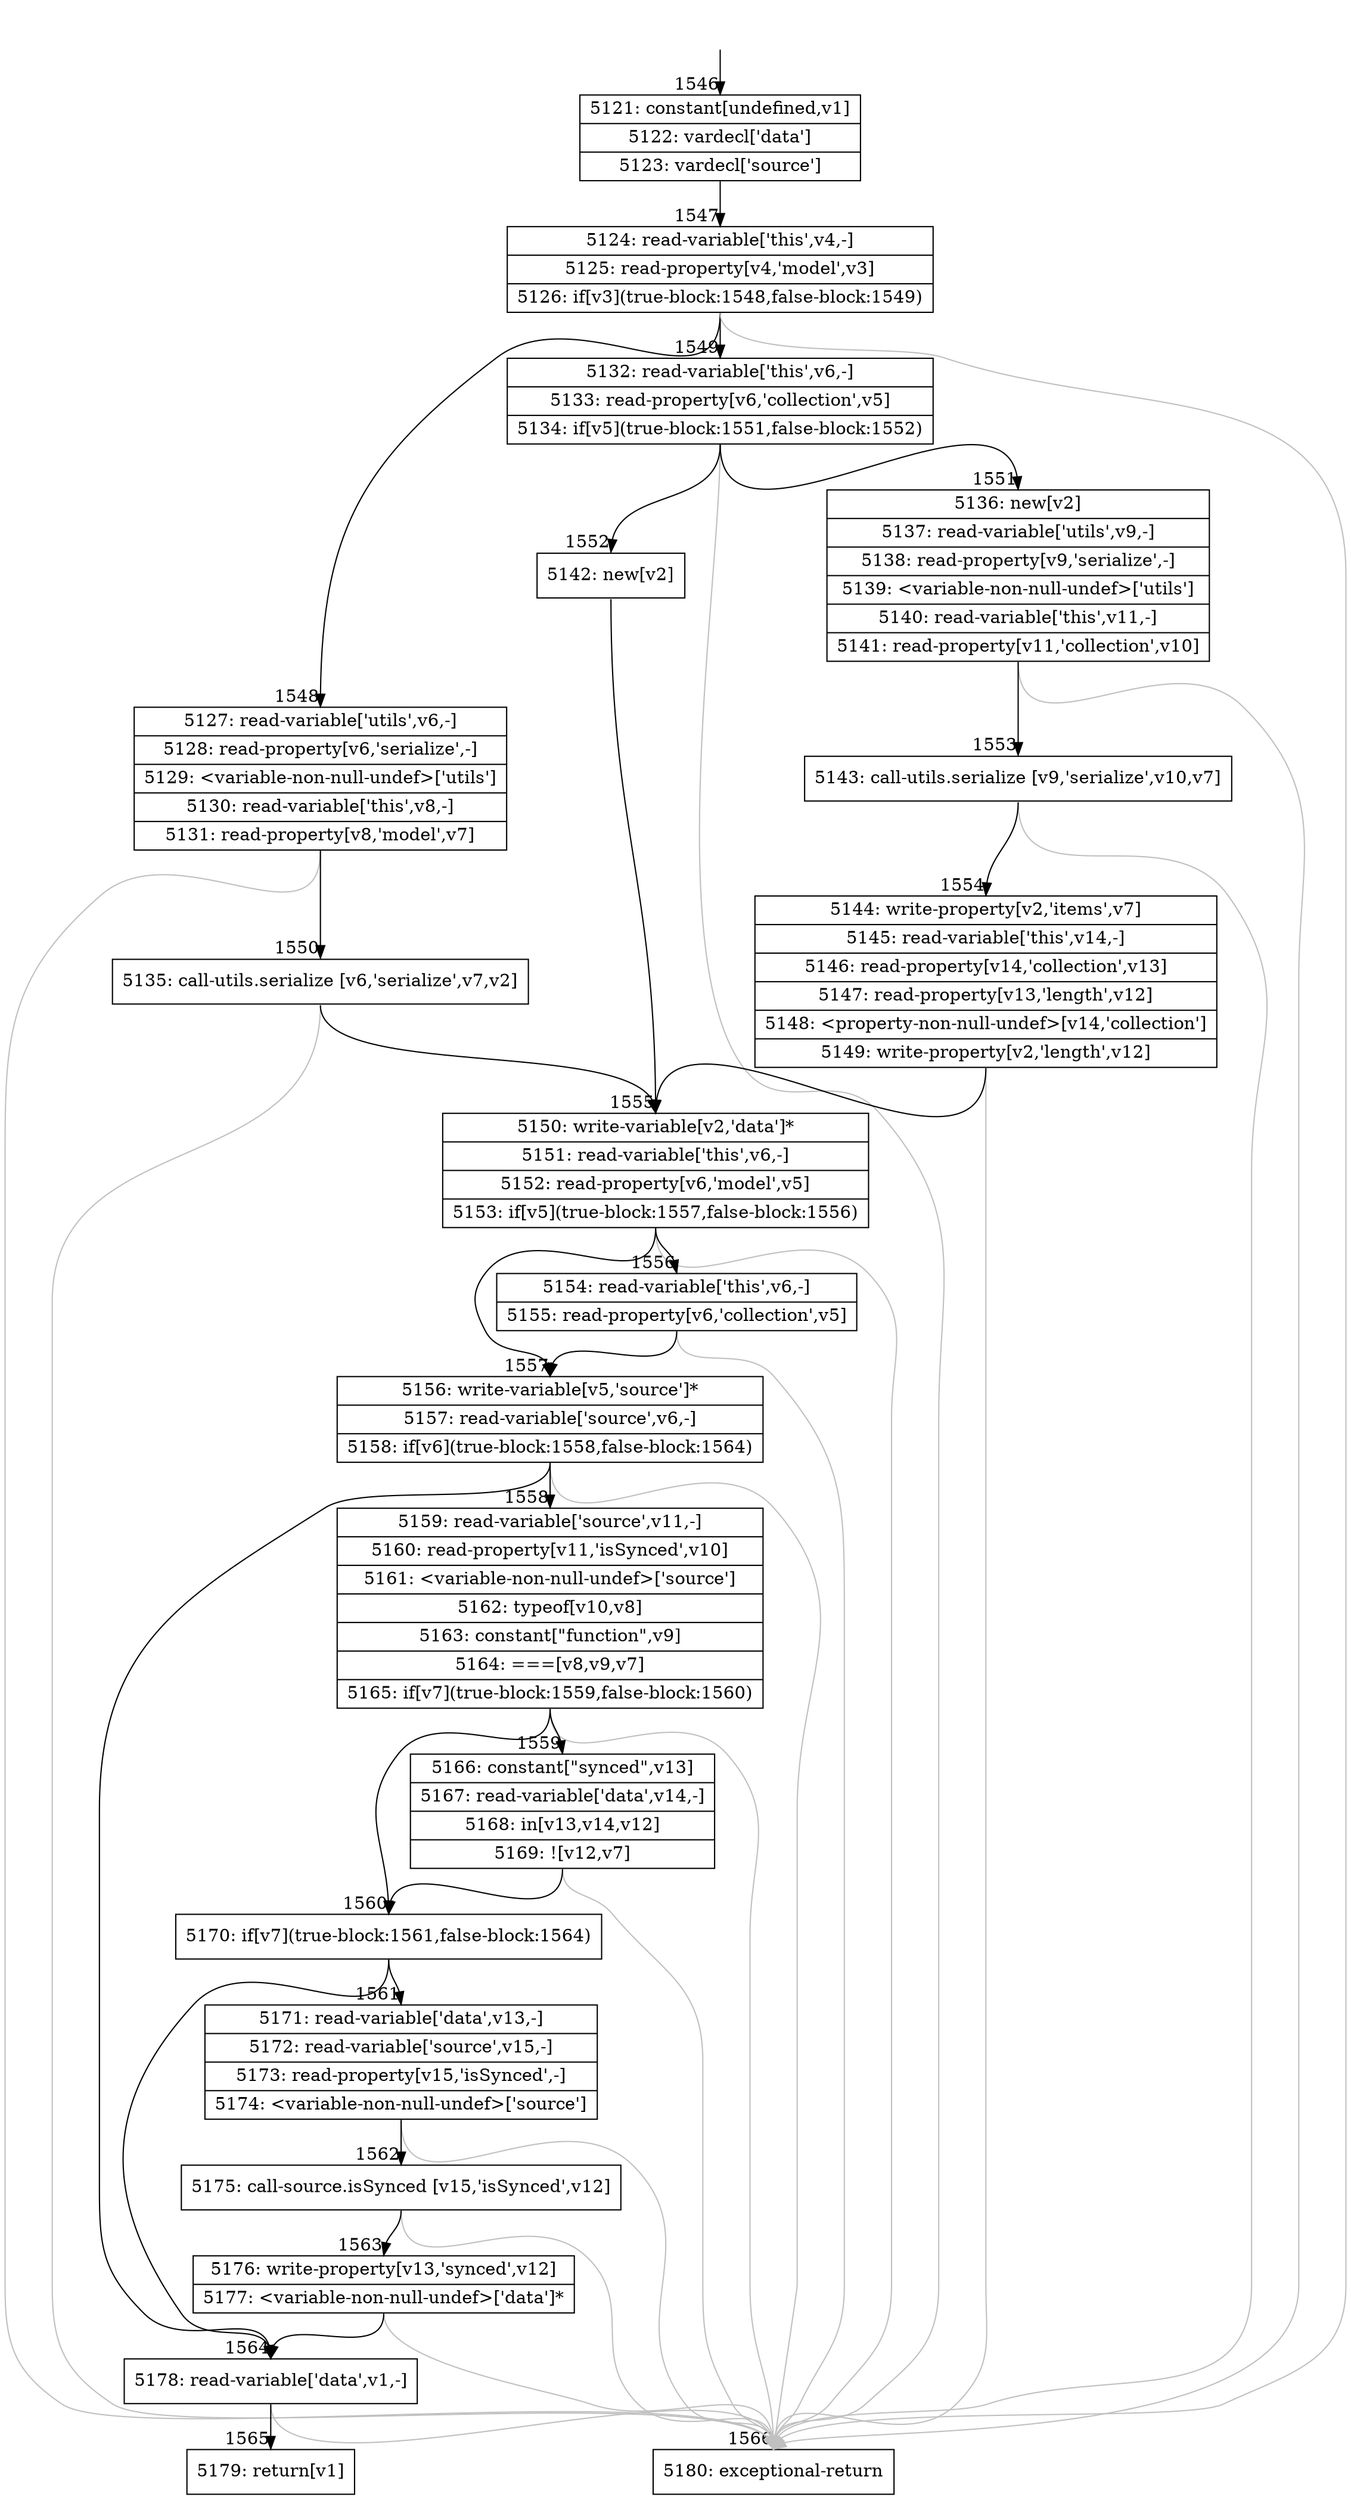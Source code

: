 digraph {
rankdir="TD"
BB_entry129[shape=none,label=""];
BB_entry129 -> BB1546 [tailport=s, headport=n, headlabel="    1546"]
BB1546 [shape=record label="{5121: constant[undefined,v1]|5122: vardecl['data']|5123: vardecl['source']}" ] 
BB1546 -> BB1547 [tailport=s, headport=n, headlabel="      1547"]
BB1547 [shape=record label="{5124: read-variable['this',v4,-]|5125: read-property[v4,'model',v3]|5126: if[v3](true-block:1548,false-block:1549)}" ] 
BB1547 -> BB1548 [tailport=s, headport=n, headlabel="      1548"]
BB1547 -> BB1549 [tailport=s, headport=n, headlabel="      1549"]
BB1547 -> BB1566 [tailport=s, headport=n, color=gray, headlabel="      1566"]
BB1548 [shape=record label="{5127: read-variable['utils',v6,-]|5128: read-property[v6,'serialize',-]|5129: \<variable-non-null-undef\>['utils']|5130: read-variable['this',v8,-]|5131: read-property[v8,'model',v7]}" ] 
BB1548 -> BB1550 [tailport=s, headport=n, headlabel="      1550"]
BB1548 -> BB1566 [tailport=s, headport=n, color=gray]
BB1549 [shape=record label="{5132: read-variable['this',v6,-]|5133: read-property[v6,'collection',v5]|5134: if[v5](true-block:1551,false-block:1552)}" ] 
BB1549 -> BB1551 [tailport=s, headport=n, headlabel="      1551"]
BB1549 -> BB1552 [tailport=s, headport=n, headlabel="      1552"]
BB1549 -> BB1566 [tailport=s, headport=n, color=gray]
BB1550 [shape=record label="{5135: call-utils.serialize [v6,'serialize',v7,v2]}" ] 
BB1550 -> BB1555 [tailport=s, headport=n, headlabel="      1555"]
BB1550 -> BB1566 [tailport=s, headport=n, color=gray]
BB1551 [shape=record label="{5136: new[v2]|5137: read-variable['utils',v9,-]|5138: read-property[v9,'serialize',-]|5139: \<variable-non-null-undef\>['utils']|5140: read-variable['this',v11,-]|5141: read-property[v11,'collection',v10]}" ] 
BB1551 -> BB1553 [tailport=s, headport=n, headlabel="      1553"]
BB1551 -> BB1566 [tailport=s, headport=n, color=gray]
BB1552 [shape=record label="{5142: new[v2]}" ] 
BB1552 -> BB1555 [tailport=s, headport=n]
BB1553 [shape=record label="{5143: call-utils.serialize [v9,'serialize',v10,v7]}" ] 
BB1553 -> BB1554 [tailport=s, headport=n, headlabel="      1554"]
BB1553 -> BB1566 [tailport=s, headport=n, color=gray]
BB1554 [shape=record label="{5144: write-property[v2,'items',v7]|5145: read-variable['this',v14,-]|5146: read-property[v14,'collection',v13]|5147: read-property[v13,'length',v12]|5148: \<property-non-null-undef\>[v14,'collection']|5149: write-property[v2,'length',v12]}" ] 
BB1554 -> BB1555 [tailport=s, headport=n]
BB1554 -> BB1566 [tailport=s, headport=n, color=gray]
BB1555 [shape=record label="{5150: write-variable[v2,'data']*|5151: read-variable['this',v6,-]|5152: read-property[v6,'model',v5]|5153: if[v5](true-block:1557,false-block:1556)}" ] 
BB1555 -> BB1557 [tailport=s, headport=n, headlabel="      1557"]
BB1555 -> BB1556 [tailport=s, headport=n, headlabel="      1556"]
BB1555 -> BB1566 [tailport=s, headport=n, color=gray]
BB1556 [shape=record label="{5154: read-variable['this',v6,-]|5155: read-property[v6,'collection',v5]}" ] 
BB1556 -> BB1557 [tailport=s, headport=n]
BB1556 -> BB1566 [tailport=s, headport=n, color=gray]
BB1557 [shape=record label="{5156: write-variable[v5,'source']*|5157: read-variable['source',v6,-]|5158: if[v6](true-block:1558,false-block:1564)}" ] 
BB1557 -> BB1558 [tailport=s, headport=n, headlabel="      1558"]
BB1557 -> BB1564 [tailport=s, headport=n, headlabel="      1564"]
BB1557 -> BB1566 [tailport=s, headport=n, color=gray]
BB1558 [shape=record label="{5159: read-variable['source',v11,-]|5160: read-property[v11,'isSynced',v10]|5161: \<variable-non-null-undef\>['source']|5162: typeof[v10,v8]|5163: constant[\"function\",v9]|5164: ===[v8,v9,v7]|5165: if[v7](true-block:1559,false-block:1560)}" ] 
BB1558 -> BB1560 [tailport=s, headport=n, headlabel="      1560"]
BB1558 -> BB1559 [tailport=s, headport=n, headlabel="      1559"]
BB1558 -> BB1566 [tailport=s, headport=n, color=gray]
BB1559 [shape=record label="{5166: constant[\"synced\",v13]|5167: read-variable['data',v14,-]|5168: in[v13,v14,v12]|5169: ![v12,v7]}" ] 
BB1559 -> BB1560 [tailport=s, headport=n]
BB1559 -> BB1566 [tailport=s, headport=n, color=gray]
BB1560 [shape=record label="{5170: if[v7](true-block:1561,false-block:1564)}" ] 
BB1560 -> BB1561 [tailport=s, headport=n, headlabel="      1561"]
BB1560 -> BB1564 [tailport=s, headport=n]
BB1561 [shape=record label="{5171: read-variable['data',v13,-]|5172: read-variable['source',v15,-]|5173: read-property[v15,'isSynced',-]|5174: \<variable-non-null-undef\>['source']}" ] 
BB1561 -> BB1562 [tailport=s, headport=n, headlabel="      1562"]
BB1561 -> BB1566 [tailport=s, headport=n, color=gray]
BB1562 [shape=record label="{5175: call-source.isSynced [v15,'isSynced',v12]}" ] 
BB1562 -> BB1563 [tailport=s, headport=n, headlabel="      1563"]
BB1562 -> BB1566 [tailport=s, headport=n, color=gray]
BB1563 [shape=record label="{5176: write-property[v13,'synced',v12]|5177: \<variable-non-null-undef\>['data']*}" ] 
BB1563 -> BB1564 [tailport=s, headport=n]
BB1563 -> BB1566 [tailport=s, headport=n, color=gray]
BB1564 [shape=record label="{5178: read-variable['data',v1,-]}" ] 
BB1564 -> BB1565 [tailport=s, headport=n, headlabel="      1565"]
BB1564 -> BB1566 [tailport=s, headport=n, color=gray]
BB1565 [shape=record label="{5179: return[v1]}" ] 
BB1566 [shape=record label="{5180: exceptional-return}" ] 
//#$~ 1430
}
